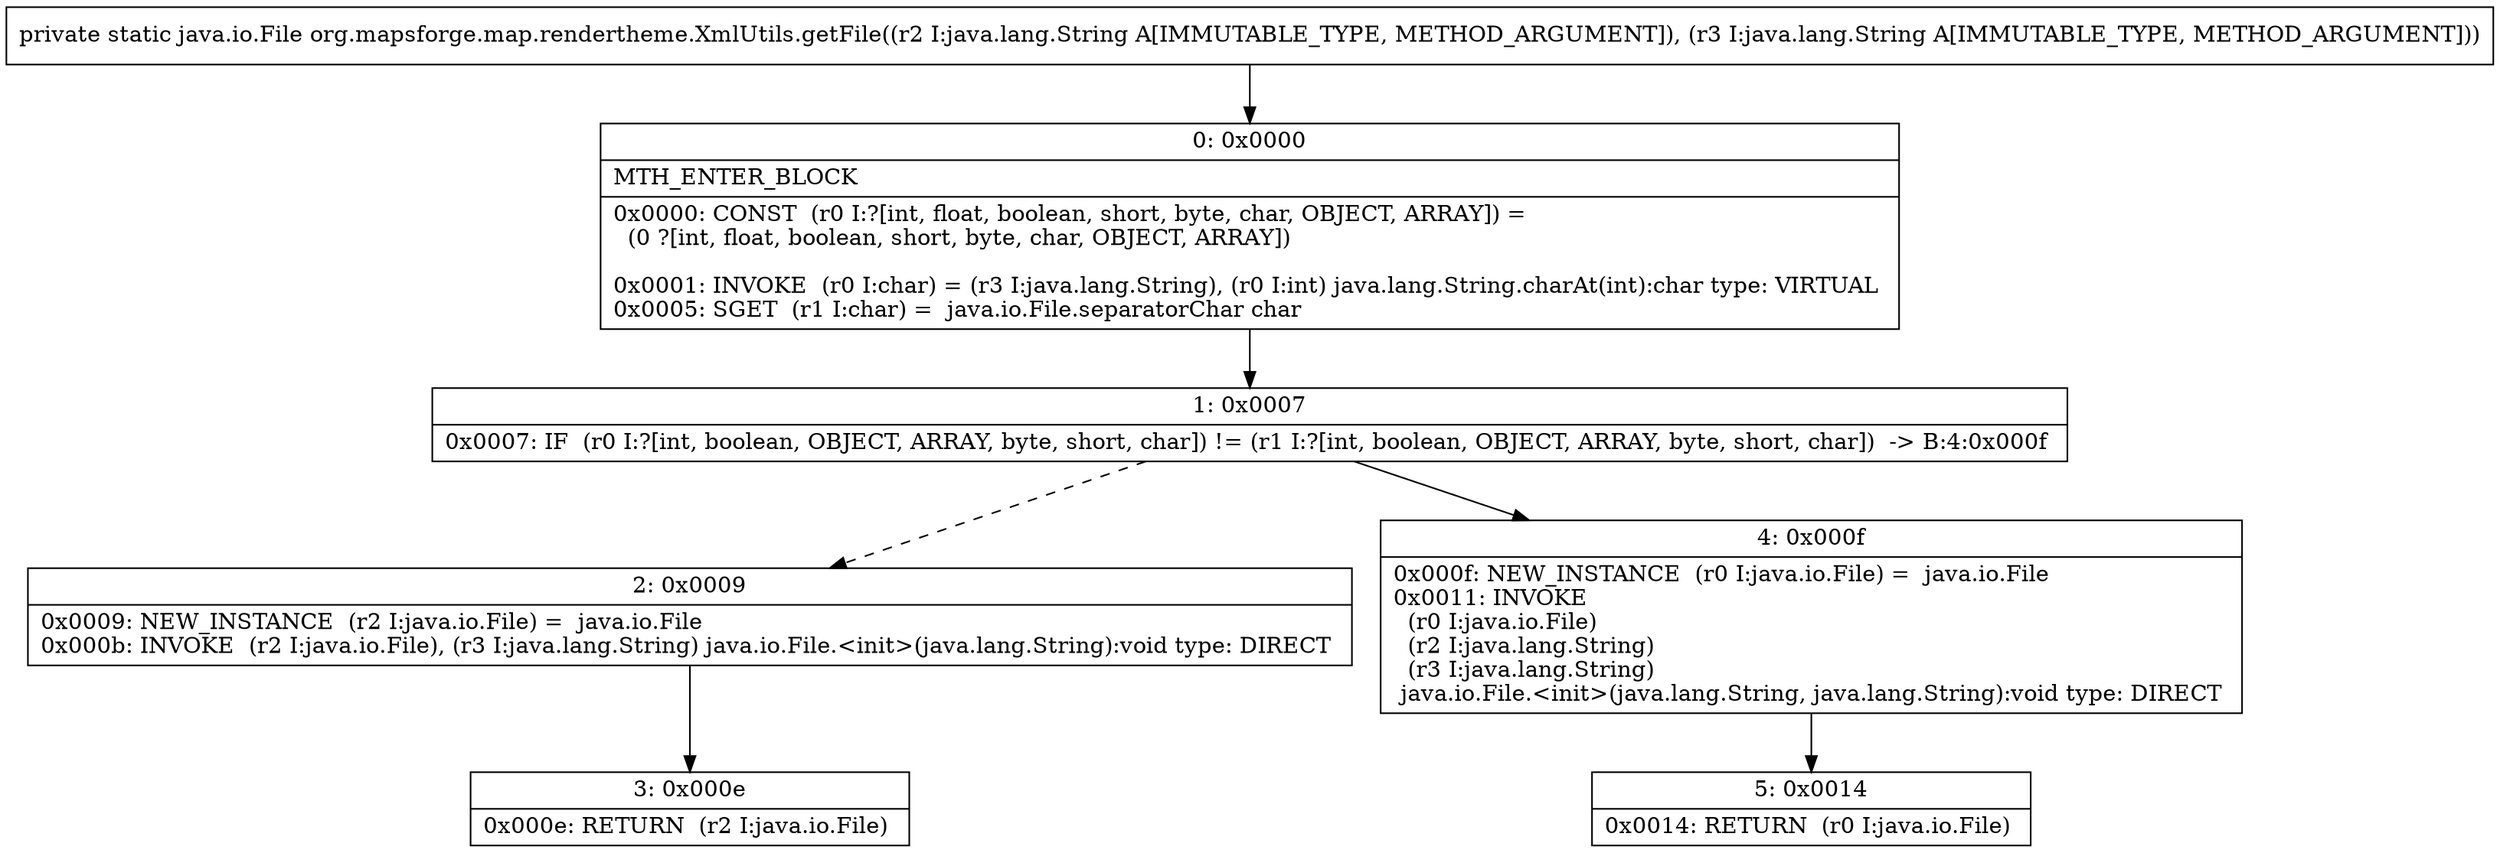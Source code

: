 digraph "CFG fororg.mapsforge.map.rendertheme.XmlUtils.getFile(Ljava\/lang\/String;Ljava\/lang\/String;)Ljava\/io\/File;" {
Node_0 [shape=record,label="{0\:\ 0x0000|MTH_ENTER_BLOCK\l|0x0000: CONST  (r0 I:?[int, float, boolean, short, byte, char, OBJECT, ARRAY]) = \l  (0 ?[int, float, boolean, short, byte, char, OBJECT, ARRAY])\l \l0x0001: INVOKE  (r0 I:char) = (r3 I:java.lang.String), (r0 I:int) java.lang.String.charAt(int):char type: VIRTUAL \l0x0005: SGET  (r1 I:char) =  java.io.File.separatorChar char \l}"];
Node_1 [shape=record,label="{1\:\ 0x0007|0x0007: IF  (r0 I:?[int, boolean, OBJECT, ARRAY, byte, short, char]) != (r1 I:?[int, boolean, OBJECT, ARRAY, byte, short, char])  \-\> B:4:0x000f \l}"];
Node_2 [shape=record,label="{2\:\ 0x0009|0x0009: NEW_INSTANCE  (r2 I:java.io.File) =  java.io.File \l0x000b: INVOKE  (r2 I:java.io.File), (r3 I:java.lang.String) java.io.File.\<init\>(java.lang.String):void type: DIRECT \l}"];
Node_3 [shape=record,label="{3\:\ 0x000e|0x000e: RETURN  (r2 I:java.io.File) \l}"];
Node_4 [shape=record,label="{4\:\ 0x000f|0x000f: NEW_INSTANCE  (r0 I:java.io.File) =  java.io.File \l0x0011: INVOKE  \l  (r0 I:java.io.File)\l  (r2 I:java.lang.String)\l  (r3 I:java.lang.String)\l java.io.File.\<init\>(java.lang.String, java.lang.String):void type: DIRECT \l}"];
Node_5 [shape=record,label="{5\:\ 0x0014|0x0014: RETURN  (r0 I:java.io.File) \l}"];
MethodNode[shape=record,label="{private static java.io.File org.mapsforge.map.rendertheme.XmlUtils.getFile((r2 I:java.lang.String A[IMMUTABLE_TYPE, METHOD_ARGUMENT]), (r3 I:java.lang.String A[IMMUTABLE_TYPE, METHOD_ARGUMENT])) }"];
MethodNode -> Node_0;
Node_0 -> Node_1;
Node_1 -> Node_2[style=dashed];
Node_1 -> Node_4;
Node_2 -> Node_3;
Node_4 -> Node_5;
}

